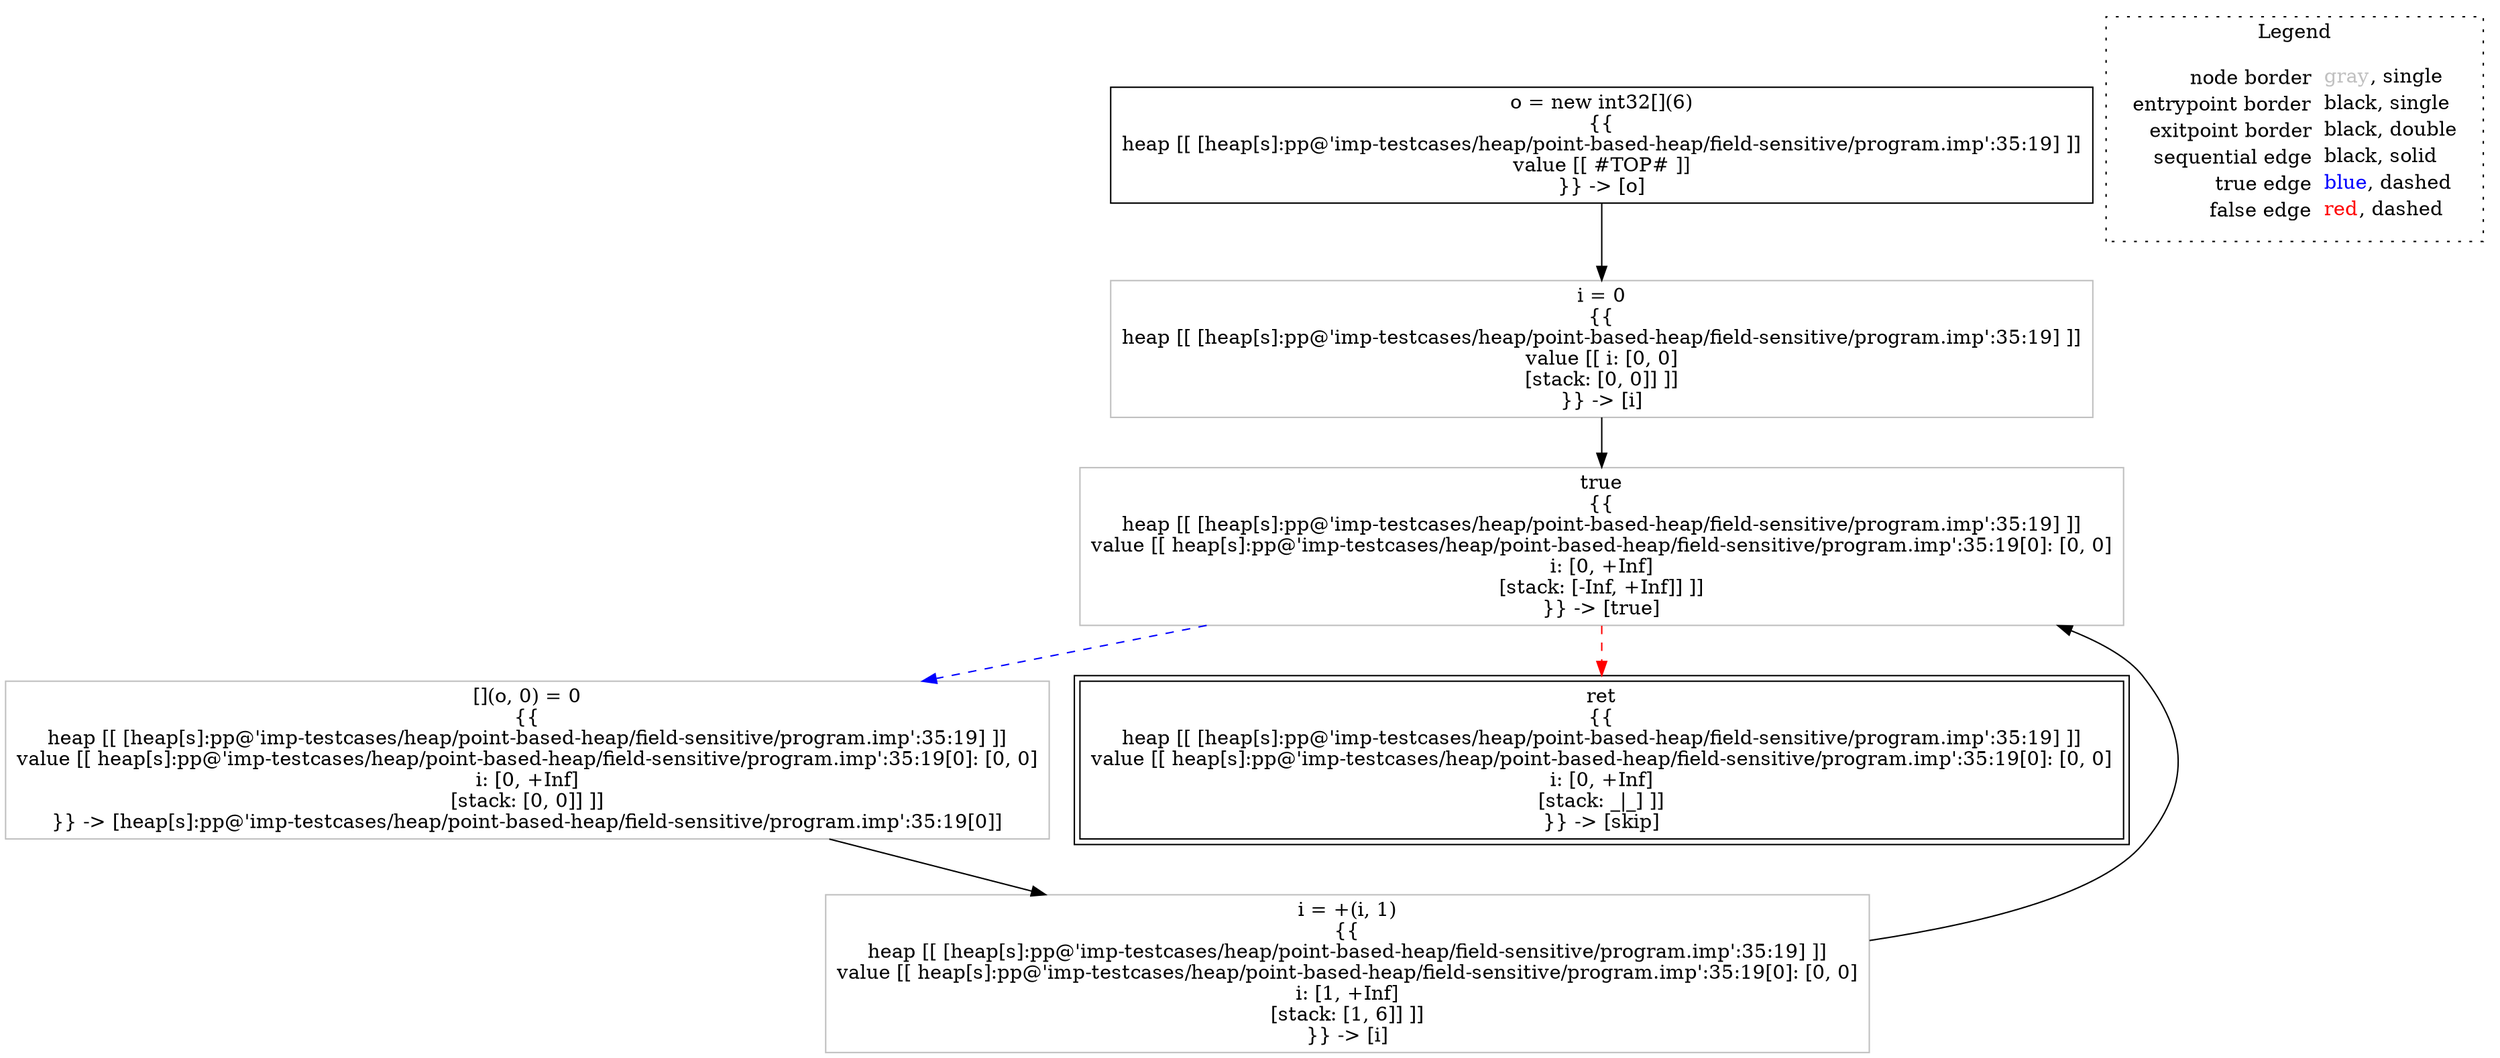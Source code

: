 digraph {
	"node0" [shape="rect",color="black",label=<o = new int32[](6)<BR/>{{<BR/>heap [[ [heap[s]:pp@'imp-testcases/heap/point-based-heap/field-sensitive/program.imp':35:19] ]]<BR/>value [[ #TOP# ]]<BR/>}} -&gt; [o]>];
	"node1" [shape="rect",color="gray",label=<[](o, 0) = 0<BR/>{{<BR/>heap [[ [heap[s]:pp@'imp-testcases/heap/point-based-heap/field-sensitive/program.imp':35:19] ]]<BR/>value [[ heap[s]:pp@'imp-testcases/heap/point-based-heap/field-sensitive/program.imp':35:19[0]: [0, 0]<BR/>i: [0, +Inf]<BR/>[stack: [0, 0]] ]]<BR/>}} -&gt; [heap[s]:pp@'imp-testcases/heap/point-based-heap/field-sensitive/program.imp':35:19[0]]>];
	"node2" [shape="rect",color="gray",label=<true<BR/>{{<BR/>heap [[ [heap[s]:pp@'imp-testcases/heap/point-based-heap/field-sensitive/program.imp':35:19] ]]<BR/>value [[ heap[s]:pp@'imp-testcases/heap/point-based-heap/field-sensitive/program.imp':35:19[0]: [0, 0]<BR/>i: [0, +Inf]<BR/>[stack: [-Inf, +Inf]] ]]<BR/>}} -&gt; [true]>];
	"node3" [shape="rect",color="black",peripheries="2",label=<ret<BR/>{{<BR/>heap [[ [heap[s]:pp@'imp-testcases/heap/point-based-heap/field-sensitive/program.imp':35:19] ]]<BR/>value [[ heap[s]:pp@'imp-testcases/heap/point-based-heap/field-sensitive/program.imp':35:19[0]: [0, 0]<BR/>i: [0, +Inf]<BR/>[stack: _|_] ]]<BR/>}} -&gt; [skip]>];
	"node4" [shape="rect",color="gray",label=<i = 0<BR/>{{<BR/>heap [[ [heap[s]:pp@'imp-testcases/heap/point-based-heap/field-sensitive/program.imp':35:19] ]]<BR/>value [[ i: [0, 0]<BR/>[stack: [0, 0]] ]]<BR/>}} -&gt; [i]>];
	"node5" [shape="rect",color="gray",label=<i = +(i, 1)<BR/>{{<BR/>heap [[ [heap[s]:pp@'imp-testcases/heap/point-based-heap/field-sensitive/program.imp':35:19] ]]<BR/>value [[ heap[s]:pp@'imp-testcases/heap/point-based-heap/field-sensitive/program.imp':35:19[0]: [0, 0]<BR/>i: [1, +Inf]<BR/>[stack: [1, 6]] ]]<BR/>}} -&gt; [i]>];
	"node1" -> "node5" [color="black"];
	"node2" -> "node1" [color="blue",style="dashed"];
	"node2" -> "node3" [color="red",style="dashed"];
	"node0" -> "node4" [color="black"];
	"node4" -> "node2" [color="black"];
	"node5" -> "node2" [color="black"];
subgraph cluster_legend {
	label="Legend";
	style=dotted;
	node [shape=plaintext];
	"legend" [label=<<table border="0" cellpadding="2" cellspacing="0" cellborder="0"><tr><td align="right">node border&nbsp;</td><td align="left"><font color="gray">gray</font>, single</td></tr><tr><td align="right">entrypoint border&nbsp;</td><td align="left"><font color="black">black</font>, single</td></tr><tr><td align="right">exitpoint border&nbsp;</td><td align="left"><font color="black">black</font>, double</td></tr><tr><td align="right">sequential edge&nbsp;</td><td align="left"><font color="black">black</font>, solid</td></tr><tr><td align="right">true edge&nbsp;</td><td align="left"><font color="blue">blue</font>, dashed</td></tr><tr><td align="right">false edge&nbsp;</td><td align="left"><font color="red">red</font>, dashed</td></tr></table>>];
}

}
